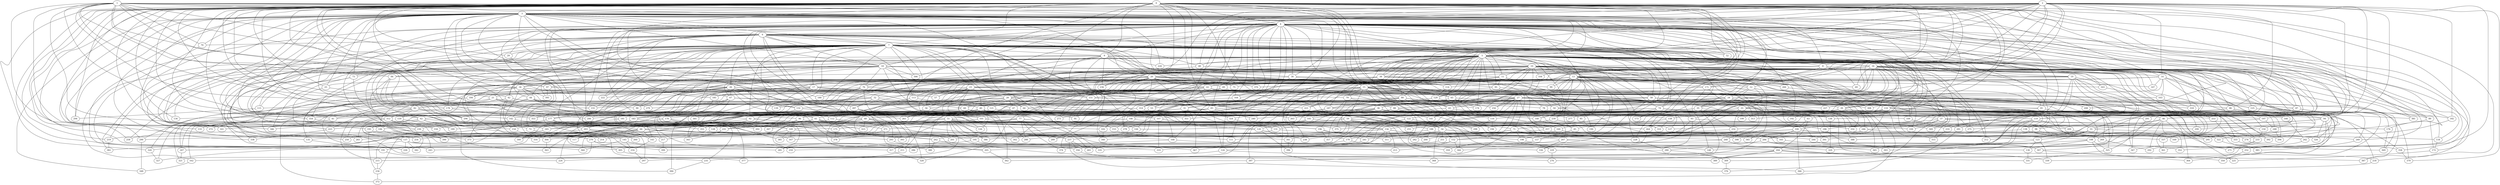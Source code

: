 strict graph "barabasi_albert_graph(400,3)" {
0;
1;
2;
3;
4;
5;
6;
7;
8;
9;
10;
11;
12;
13;
14;
15;
16;
17;
18;
19;
20;
21;
22;
23;
24;
25;
26;
27;
28;
29;
30;
31;
32;
33;
34;
35;
36;
37;
38;
39;
40;
41;
42;
43;
44;
45;
46;
47;
48;
49;
50;
51;
52;
53;
54;
55;
56;
57;
58;
59;
60;
61;
62;
63;
64;
65;
66;
67;
68;
69;
70;
71;
72;
73;
74;
75;
76;
77;
78;
79;
80;
81;
82;
83;
84;
85;
86;
87;
88;
89;
90;
91;
92;
93;
94;
95;
96;
97;
98;
99;
100;
101;
102;
103;
104;
105;
106;
107;
108;
109;
110;
111;
112;
113;
114;
115;
116;
117;
118;
119;
120;
121;
122;
123;
124;
125;
126;
127;
128;
129;
130;
131;
132;
133;
134;
135;
136;
137;
138;
139;
140;
141;
142;
143;
144;
145;
146;
147;
148;
149;
150;
151;
152;
153;
154;
155;
156;
157;
158;
159;
160;
161;
162;
163;
164;
165;
166;
167;
168;
169;
170;
171;
172;
173;
174;
175;
176;
177;
178;
179;
180;
181;
182;
183;
184;
185;
186;
187;
188;
189;
190;
191;
192;
193;
194;
195;
196;
197;
198;
199;
200;
201;
202;
203;
204;
205;
206;
207;
208;
209;
210;
211;
212;
213;
214;
215;
216;
217;
218;
219;
220;
221;
222;
223;
224;
225;
226;
227;
228;
229;
230;
231;
232;
233;
234;
235;
236;
237;
238;
239;
240;
241;
242;
243;
244;
245;
246;
247;
248;
249;
250;
251;
252;
253;
254;
255;
256;
257;
258;
259;
260;
261;
262;
263;
264;
265;
266;
267;
268;
269;
270;
271;
272;
273;
274;
275;
276;
277;
278;
279;
280;
281;
282;
283;
284;
285;
286;
287;
288;
289;
290;
291;
292;
293;
294;
295;
296;
297;
298;
299;
300;
301;
302;
303;
304;
305;
306;
307;
308;
309;
310;
311;
312;
313;
314;
315;
316;
317;
318;
319;
320;
321;
322;
323;
324;
325;
326;
327;
328;
329;
330;
331;
332;
333;
334;
335;
336;
337;
338;
339;
340;
341;
342;
343;
344;
345;
346;
347;
348;
349;
350;
351;
352;
353;
354;
355;
356;
357;
358;
359;
360;
361;
362;
363;
364;
365;
366;
367;
368;
369;
370;
371;
372;
373;
374;
375;
376;
377;
378;
379;
380;
381;
382;
383;
384;
385;
386;
387;
388;
389;
390;
391;
392;
393;
394;
395;
396;
397;
398;
399;
0 -- 230  [is_available=True, prob="0.0730863476246"];
0 -- 258  [is_available=True, prob="1.0"];
0 -- 3  [is_available=True, prob="0.537526106715"];
0 -- 4  [is_available=True, prob="0.273970237878"];
0 -- 6  [is_available=True, prob="1.0"];
0 -- 8  [is_available=True, prob="1.0"];
0 -- 9  [is_available=True, prob="0.591981975051"];
0 -- 10  [is_available=True, prob="0.951109666184"];
0 -- 279  [is_available=True, prob="0.819107242897"];
0 -- 12  [is_available=True, prob="0.845269774052"];
0 -- 13  [is_available=True, prob="0.644847760075"];
0 -- 15  [is_available=True, prob="0.752487074677"];
0 -- 145  [is_available=True, prob="0.250708603051"];
0 -- 259  [is_available=True, prob="1.0"];
0 -- 21  [is_available=True, prob="0.425968836255"];
0 -- 153  [is_available=True, prob="0.794045593997"];
0 -- 25  [is_available=True, prob="1.0"];
0 -- 378  [is_available=True, prob="0.488749538493"];
0 -- 30  [is_available=True, prob="0.673967737331"];
0 -- 290  [is_available=True, prob="0.934681781303"];
0 -- 35  [is_available=True, prob="0.0895489229894"];
0 -- 134  [is_available=True, prob="0.057660089636"];
0 -- 294  [is_available=True, prob="0.36033223105"];
0 -- 39  [is_available=True, prob="0.515300015504"];
0 -- 296  [is_available=True, prob="0.365098074194"];
0 -- 42  [is_available=True, prob="1.0"];
0 -- 43  [is_available=True, prob="0.0969027668234"];
0 -- 370  [is_available=True, prob="0.344623414515"];
0 -- 176  [is_available=True, prob="0.798165613389"];
0 -- 305  [is_available=True, prob="0.99548265682"];
0 -- 178  [is_available=True, prob="0.580504866507"];
0 -- 52  [is_available=True, prob="0.362483126869"];
0 -- 54  [is_available=True, prob="0.166877068343"];
0 -- 308  [is_available=True, prob="1.0"];
0 -- 63  [is_available=True, prob="1.0"];
0 -- 320  [is_available=True, prob="1.0"];
0 -- 78  [is_available=True, prob="0.854521810091"];
0 -- 210  [is_available=True, prob="1.0"];
0 -- 83  [is_available=True, prob="1.0"];
0 -- 334  [is_available=True, prob="0.54459838407"];
0 -- 89  [is_available=True, prob="0.0906326686881"];
0 -- 218  [is_available=True, prob="0.114845030815"];
0 -- 219  [is_available=True, prob="1.0"];
0 -- 349  [is_available=True, prob="0.536342476806"];
0 -- 293  [is_available=True, prob="1.0"];
0 -- 96  [is_available=True, prob="0.643287505726"];
0 -- 226  [is_available=True, prob="1.0"];
0 -- 101  [is_available=True, prob="1.0"];
0 -- 102  [is_available=True, prob="1.0"];
0 -- 231  [is_available=True, prob="0.886310422945"];
0 -- 104  [is_available=True, prob="0.254109470018"];
0 -- 235  [is_available=True, prob="0.71338031734"];
0 -- 387  [is_available=True, prob="0.171453116583"];
0 -- 114  [is_available=True, prob="0.336948951242"];
0 -- 122  [is_available=True, prob="1.0"];
0 -- 381  [is_available=True, prob="0.092117460159"];
1 -- 192  [is_available=True, prob="1.0"];
1 -- 97  [is_available=True, prob="0.330322902363"];
1 -- 67  [is_available=True, prob="0.688368423026"];
1 -- 133  [is_available=True, prob="1.0"];
1 -- 70  [is_available=True, prob="0.565253991295"];
1 -- 135  [is_available=True, prob="0.640375439467"];
1 -- 8  [is_available=True, prob="0.495776347325"];
1 -- 41  [is_available=True, prob="0.198645568708"];
1 -- 171  [is_available=True, prob="0.13115973783"];
1 -- 268  [is_available=True, prob="1.0"];
1 -- 296  [is_available=True, prob="1.0"];
1 -- 14  [is_available=True, prob="0.422345008256"];
1 -- 177  [is_available=True, prob="1.0"];
1 -- 3  [is_available=True, prob="0.960441171192"];
1 -- 84  [is_available=True, prob="0.227571569403"];
1 -- 155  [is_available=True, prob="0.932258777864"];
1 -- 92  [is_available=True, prob="0.361286218285"];
1 -- 189  [is_available=True, prob="0.119167306755"];
1 -- 293  [is_available=True, prob="0.205152864247"];
2 -- 129  [is_available=True, prob="0.407648034248"];
2 -- 3  [is_available=True, prob="1.0"];
2 -- 4  [is_available=True, prob="1.0"];
2 -- 5  [is_available=True, prob="0.686273094225"];
2 -- 262  [is_available=True, prob="0.923254927185"];
2 -- 264  [is_available=True, prob="0.0739814443701"];
2 -- 14  [is_available=True, prob="0.436750423593"];
2 -- 16  [is_available=True, prob="1.0"];
2 -- 29  [is_available=True, prob="1.0"];
2 -- 31  [is_available=True, prob="0.854280915507"];
2 -- 291  [is_available=True, prob="0.0250182456458"];
2 -- 38  [is_available=True, prob="1.0"];
2 -- 171  [is_available=True, prob="0.328576255607"];
2 -- 46  [is_available=True, prob="1.0"];
2 -- 48  [is_available=True, prob="1.0"];
2 -- 182  [is_available=True, prob="1.0"];
2 -- 204  [is_available=True, prob="1.0"];
2 -- 80  [is_available=True, prob="0.532219283599"];
2 -- 83  [is_available=True, prob="0.533032246299"];
2 -- 86  [is_available=True, prob="1.0"];
2 -- 93  [is_available=True, prob="0.659096352773"];
2 -- 352  [is_available=True, prob="0.0414919146027"];
2 -- 99  [is_available=True, prob="0.175040308815"];
2 -- 122  [is_available=True, prob="0.748776507513"];
2 -- 379  [is_available=True, prob="0.274374888869"];
3 -- 4  [is_available=True, prob="0.886304774851"];
3 -- 5  [is_available=True, prob="0.842166691781"];
3 -- 6  [is_available=True, prob="0.707467380671"];
3 -- 7  [is_available=True, prob="0.249112068334"];
3 -- 139  [is_available=True, prob="1.0"];
3 -- 386  [is_available=True, prob="1.0"];
3 -- 142  [is_available=True, prob="0.0494515598555"];
3 -- 272  [is_available=True, prob="1.0"];
3 -- 17  [is_available=True, prob="0.222464348382"];
3 -- 18  [is_available=True, prob="0.934135220069"];
3 -- 20  [is_available=True, prob="1.0"];
3 -- 25  [is_available=True, prob="0.970216794824"];
3 -- 26  [is_available=True, prob="0.85559927086"];
3 -- 161  [is_available=True, prob="1.0"];
3 -- 34  [is_available=True, prob="0.278071545289"];
3 -- 35  [is_available=True, prob="0.854751546282"];
3 -- 38  [is_available=True, prob="1.0"];
3 -- 348  [is_available=True, prob="0.495507759441"];
3 -- 355  [is_available=True, prob="1.0"];
3 -- 173  [is_available=True, prob="0.827030876368"];
3 -- 46  [is_available=True, prob="1.0"];
3 -- 55  [is_available=True, prob="1.0"];
3 -- 312  [is_available=True, prob="0.479791109071"];
3 -- 62  [is_available=True, prob="0.328907737324"];
3 -- 66  [is_available=True, prob="1.0"];
3 -- 195  [is_available=True, prob="0.859722626157"];
3 -- 70  [is_available=True, prob="1.0"];
3 -- 71  [is_available=True, prob="0.547282348477"];
3 -- 73  [is_available=True, prob="1.0"];
3 -- 206  [is_available=True, prob="1.0"];
3 -- 80  [is_available=True, prob="0.924364767664"];
3 -- 81  [is_available=True, prob="0.43779792415"];
3 -- 338  [is_available=True, prob="0.172842215613"];
3 -- 291  [is_available=True, prob="1.0"];
3 -- 346  [is_available=True, prob="1.0"];
3 -- 91  [is_available=True, prob="0.0241131530862"];
3 -- 220  [is_available=True, prob="1.0"];
3 -- 97  [is_available=True, prob="0.923482631836"];
3 -- 227  [is_available=True, prob="0.898855926192"];
3 -- 294  [is_available=True, prob="1.0"];
3 -- 106  [is_available=True, prob="0.853134110369"];
3 -- 240  [is_available=True, prob="0.278487255154"];
3 -- 114  [is_available=True, prob="0.817733653227"];
3 -- 250  [is_available=True, prob="0.507636553395"];
4 -- 5  [is_available=True, prob="0.964448673338"];
4 -- 6  [is_available=True, prob="0.424754494658"];
4 -- 7  [is_available=True, prob="0.899998936462"];
4 -- 9  [is_available=True, prob="0.0978372003732"];
4 -- 266  [is_available=True, prob="0.70632642874"];
4 -- 13  [is_available=True, prob="0.66313346526"];
4 -- 18  [is_available=True, prob="0.779114305891"];
4 -- 20  [is_available=True, prob="0.0498826361047"];
4 -- 185  [is_available=True, prob="0.518491277462"];
4 -- 27  [is_available=True, prob="1.0"];
4 -- 341  [is_available=True, prob="0.941135456444"];
4 -- 29  [is_available=True, prob="1.0"];
4 -- 30  [is_available=True, prob="0.340263926892"];
4 -- 261  [is_available=True, prob="1.0"];
4 -- 33  [is_available=True, prob="0.544189034304"];
4 -- 163  [is_available=True, prob="0.400447107432"];
4 -- 164  [is_available=True, prob="0.933523133114"];
4 -- 39  [is_available=True, prob="0.339305369999"];
4 -- 168  [is_available=True, prob="1.0"];
4 -- 170  [is_available=True, prob="1.0"];
4 -- 391  [is_available=True, prob="0.612150533555"];
4 -- 285  [is_available=True, prob="0.869788119266"];
4 -- 49  [is_available=True, prob="0.921312669158"];
4 -- 306  [is_available=True, prob="0.129866366641"];
4 -- 52  [is_available=True, prob="0.386401475578"];
4 -- 236  [is_available=True, prob="0.157428649287"];
4 -- 182  [is_available=True, prob="0.2450946014"];
4 -- 393  [is_available=True, prob="0.607070201665"];
4 -- 180  [is_available=True, prob="1.0"];
4 -- 191  [is_available=True, prob="0.751503715737"];
4 -- 197  [is_available=True, prob="0.349055479823"];
4 -- 74  [is_available=True, prob="1.0"];
4 -- 334  [is_available=True, prob="1.0"];
4 -- 208  [is_available=True, prob="0.103817949748"];
4 -- 210  [is_available=True, prob="1.0"];
4 -- 85  [is_available=True, prob="0.0549391961958"];
4 -- 214  [is_available=True, prob="1.0"];
4 -- 87  [is_available=True, prob="0.469307885734"];
4 -- 216  [is_available=True, prob="0.982705819818"];
4 -- 89  [is_available=True, prob="0.479824647848"];
4 -- 94  [is_available=True, prob="0.418142766543"];
4 -- 354  [is_available=True, prob="0.308333034914"];
4 -- 358  [is_available=True, prob="0.944181391448"];
4 -- 361  [is_available=True, prob="0.402600997464"];
4 -- 108  [is_available=True, prob="0.265460608051"];
4 -- 110  [is_available=True, prob="0.110320108937"];
4 -- 111  [is_available=True, prob="0.332585056918"];
4 -- 112  [is_available=True, prob="0.928514006873"];
4 -- 113  [is_available=True, prob="0.8996132375"];
4 -- 370  [is_available=True, prob="0.903081624632"];
4 -- 116  [is_available=True, prob="0.441083001846"];
4 -- 117  [is_available=True, prob="0.384010317036"];
4 -- 118  [is_available=True, prob="1.0"];
4 -- 148  [is_available=True, prob="0.297304797817"];
4 -- 124  [is_available=True, prob="0.279472940926"];
4 -- 127  [is_available=True, prob="0.16049074571"];
5 -- 8  [is_available=True, prob="0.891959375944"];
5 -- 10  [is_available=True, prob="1.0"];
5 -- 392  [is_available=True, prob="0.730209177535"];
5 -- 12  [is_available=True, prob="1.0"];
5 -- 16  [is_available=True, prob="0.564644661157"];
5 -- 19  [is_available=True, prob="0.821057405359"];
5 -- 238  [is_available=True, prob="0.212846671151"];
5 -- 26  [is_available=True, prob="1.0"];
5 -- 158  [is_available=True, prob="1.0"];
5 -- 289  [is_available=True, prob="0.462510484176"];
5 -- 37  [is_available=True, prob="0.211343516577"];
5 -- 40  [is_available=True, prob="1.0"];
5 -- 169  [is_available=True, prob="0.911025406572"];
5 -- 299  [is_available=True, prob="0.593141498661"];
5 -- 174  [is_available=True, prob="0.289939146825"];
5 -- 48  [is_available=True, prob="0.378132499281"];
5 -- 49  [is_available=True, prob="0.40540857921"];
5 -- 50  [is_available=True, prob="0.356383140681"];
5 -- 308  [is_available=True, prob="1.0"];
5 -- 56  [is_available=True, prob="0.481413544002"];
5 -- 314  [is_available=True, prob="1.0"];
5 -- 187  [is_available=True, prob="0.850786752885"];
5 -- 64  [is_available=True, prob="0.693118062956"];
5 -- 65  [is_available=True, prob="0.951986741741"];
5 -- 395  [is_available=True, prob="0.0438761722486"];
5 -- 147  [is_available=True, prob="0.391522817638"];
5 -- 396  [is_available=True, prob="1.0"];
5 -- 202  [is_available=True, prob="0.269362258948"];
5 -- 76  [is_available=True, prob="0.0731064189212"];
5 -- 77  [is_available=True, prob="1.0"];
5 -- 79  [is_available=True, prob="0.578572167842"];
5 -- 184  [is_available=True, prob="0.472189333243"];
5 -- 338  [is_available=True, prob="1.0"];
5 -- 212  [is_available=True, prob="0.41452768383"];
5 -- 86  [is_available=True, prob="0.0352917583179"];
5 -- 249  [is_available=True, prob="1.0"];
5 -- 347  [is_available=True, prob="0.255831519734"];
5 -- 220  [is_available=True, prob="1.0"];
5 -- 93  [is_available=True, prob="1.0"];
5 -- 95  [is_available=True, prob="0.0308622169326"];
5 -- 97  [is_available=True, prob="1.0"];
5 -- 227  [is_available=True, prob="0.232677136519"];
5 -- 101  [is_available=True, prob="1.0"];
5 -- 110  [is_available=True, prob="1.0"];
5 -- 239  [is_available=True, prob="0.915033125178"];
5 -- 112  [is_available=True, prob="0.152237529251"];
5 -- 115  [is_available=True, prob="0.120521002397"];
5 -- 116  [is_available=True, prob="1.0"];
5 -- 118  [is_available=True, prob="0.0702641857769"];
5 -- 297  [is_available=True, prob="1.0"];
5 -- 121  [is_available=True, prob="0.0389030859086"];
5 -- 381  [is_available=True, prob="0.29538354201"];
5 -- 277  [is_available=True, prob="0.596513894321"];
6 -- 134  [is_available=True, prob="0.913060543704"];
6 -- 7  [is_available=True, prob="0.92198197022"];
6 -- 11  [is_available=True, prob="1.0"];
6 -- 146  [is_available=True, prob="0.904176415638"];
6 -- 20  [is_available=True, prob="0.886368610533"];
6 -- 283  [is_available=True, prob="0.718250303284"];
6 -- 30  [is_available=True, prob="0.866536271393"];
6 -- 287  [is_available=True, prob="1.0"];
6 -- 32  [is_available=True, prob="1.0"];
6 -- 161  [is_available=True, prob="1.0"];
6 -- 168  [is_available=True, prob="0.411494368621"];
6 -- 42  [is_available=True, prob="0.725690796337"];
6 -- 44  [is_available=True, prob="1.0"];
6 -- 54  [is_available=True, prob="1.0"];
6 -- 316  [is_available=True, prob="0.717848554409"];
6 -- 62  [is_available=True, prob="0.408036278036"];
6 -- 70  [is_available=True, prob="0.0457649129126"];
6 -- 72  [is_available=True, prob="0.189097395263"];
6 -- 74  [is_available=True, prob="1.0"];
6 -- 222  [is_available=True, prob="0.901453785205"];
6 -- 18  [is_available=True, prob="1.0"];
6 -- 110  [is_available=True, prob="1.0"];
6 -- 113  [is_available=True, prob="1.0"];
6 -- 318  [is_available=True, prob="0.871740481856"];
6 -- 125  [is_available=True, prob="1.0"];
7 -- 256  [is_available=True, prob="1.0"];
7 -- 258  [is_available=True, prob="0.923995881413"];
7 -- 389  [is_available=True, prob="1.0"];
7 -- 263  [is_available=True, prob="1.0"];
7 -- 324  [is_available=True, prob="0.867981868836"];
7 -- 9  [is_available=True, prob="0.944565880963"];
7 -- 151  [is_available=True, prob="0.304743611609"];
7 -- 140  [is_available=True, prob="1.0"];
7 -- 13  [is_available=True, prob="0.600403274019"];
7 -- 270  [is_available=True, prob="0.652614577159"];
7 -- 16  [is_available=True, prob="1.0"];
7 -- 17  [is_available=True, prob="0.410363861017"];
7 -- 21  [is_available=True, prob="1.0"];
7 -- 150  [is_available=True, prob="0.60093456055"];
7 -- 23  [is_available=True, prob="0.333981693115"];
7 -- 281  [is_available=True, prob="0.711879039062"];
7 -- 26  [is_available=True, prob="0.715064654692"];
7 -- 155  [is_available=True, prob="0.12188513923"];
7 -- 28  [is_available=True, prob="1.0"];
7 -- 29  [is_available=True, prob="1.0"];
7 -- 34  [is_available=True, prob="0.751930329475"];
7 -- 172  [is_available=True, prob="0.57782703214"];
7 -- 301  [is_available=True, prob="0.965130686525"];
7 -- 48  [is_available=True, prob="1.0"];
7 -- 178  [is_available=True, prob="0.730268786481"];
7 -- 52  [is_available=True, prob="0.813501673176"];
7 -- 137  [is_available=True, prob="0.775909202739"];
7 -- 180  [is_available=True, prob="0.201375051618"];
7 -- 58  [is_available=True, prob="1.0"];
7 -- 61  [is_available=True, prob="0.100242610823"];
7 -- 279  [is_available=True, prob="0.603095282773"];
7 -- 68  [is_available=True, prob="0.913998537531"];
7 -- 73  [is_available=True, prob="1.0"];
7 -- 75  [is_available=True, prob="1.0"];
7 -- 162  [is_available=True, prob="0.494952192831"];
7 -- 335  [is_available=True, prob="0.180532086923"];
7 -- 81  [is_available=True, prob="0.0640357575861"];
7 -- 82  [is_available=True, prob="0.170823190751"];
7 -- 84  [is_available=True, prob="1.0"];
7 -- 87  [is_available=True, prob="0.710374960495"];
7 -- 219  [is_available=True, prob="1.0"];
7 -- 92  [is_available=True, prob="0.425997921894"];
7 -- 186  [is_available=True, prob="0.39584229629"];
7 -- 222  [is_available=True, prob="1.0"];
7 -- 144  [is_available=True, prob="0.333070079359"];
7 -- 354  [is_available=True, prob="0.653874388403"];
7 -- 228  [is_available=True, prob="0.741269724678"];
7 -- 306  [is_available=True, prob="0.649589360982"];
7 -- 382  [is_available=True, prob="0.810775538133"];
7 -- 212  [is_available=True, prob="0.392446572252"];
7 -- 254  [is_available=True, prob="0.956450526627"];
8 -- 44  [is_available=True, prob="0.728536261992"];
8 -- 14  [is_available=True, prob="0.0720447402316"];
8 -- 83  [is_available=True, prob="1.0"];
8 -- 24  [is_available=True, prob="0.819172661979"];
8 -- 69  [is_available=True, prob="0.441863769338"];
9 -- 360  [is_available=True, prob="1.0"];
9 -- 75  [is_available=True, prob="0.443619688197"];
9 -- 68  [is_available=True, prob="0.433661701274"];
9 -- 340  [is_available=True, prob="0.391145564287"];
9 -- 268  [is_available=True, prob="0.994274610055"];
9 -- 10  [is_available=True, prob="0.67961289001"];
9 -- 11  [is_available=True, prob="1.0"];
9 -- 236  [is_available=True, prob="1.0"];
9 -- 177  [is_available=True, prob="1.0"];
9 -- 139  [is_available=True, prob="1.0"];
9 -- 91  [is_available=True, prob="0.813883799158"];
9 -- 220  [is_available=True, prob="0.959162354192"];
10 -- 129  [is_available=True, prob="1.0"];
10 -- 135  [is_available=True, prob="0.873256765335"];
10 -- 11  [is_available=True, prob="0.595359184074"];
10 -- 12  [is_available=True, prob="1.0"];
10 -- 15  [is_available=True, prob="0.320070451918"];
10 -- 275  [is_available=True, prob="0.875728081506"];
10 -- 22  [is_available=True, prob="0.991385077211"];
10 -- 156  [is_available=True, prob="0.177071538099"];
10 -- 347  [is_available=True, prob="0.173296157071"];
10 -- 292  [is_available=True, prob="1.0"];
10 -- 38  [is_available=True, prob="0.979458841558"];
10 -- 53  [is_available=True, prob="0.142418821933"];
10 -- 57  [is_available=True, prob="0.34120540485"];
10 -- 58  [is_available=True, prob="0.630078374644"];
10 -- 59  [is_available=True, prob="0.45601549371"];
10 -- 192  [is_available=True, prob="0.694072744156"];
10 -- 198  [is_available=True, prob="0.226732562859"];
10 -- 74  [is_available=True, prob="1.0"];
10 -- 143  [is_available=True, prob="0.060695007199"];
10 -- 315  [is_available=True, prob="1.0"];
10 -- 166  [is_available=True, prob="0.31693585124"];
10 -- 104  [is_available=True, prob="0.62948525752"];
10 -- 371  [is_available=True, prob="0.635493202111"];
10 -- 253  [is_available=True, prob="1.0"];
11 -- 239  [is_available=True, prob="1.0"];
11 -- 207  [is_available=True, prob="0.408159887133"];
11 -- 370  [is_available=True, prob="0.127065489549"];
11 -- 15  [is_available=True, prob="0.678538043194"];
11 -- 95  [is_available=True, prob="0.831314161234"];
12 -- 33  [is_available=True, prob="0.7857263107"];
12 -- 66  [is_available=True, prob="1.0"];
12 -- 152  [is_available=True, prob="0.880243155355"];
12 -- 24  [is_available=True, prob="1.0"];
12 -- 248  [is_available=True, prob="0.584717497654"];
13 -- 128  [is_available=True, prob="0.804704939748"];
13 -- 131  [is_available=True, prob="0.516278607296"];
13 -- 266  [is_available=True, prob="0.442821943483"];
13 -- 256  [is_available=True, prob="0.242000916965"];
13 -- 173  [is_available=True, prob="0.751146327954"];
13 -- 17  [is_available=True, prob="0.855074834253"];
13 -- 277  [is_available=True, prob="0.233867823414"];
13 -- 150  [is_available=True, prob="1.0"];
13 -- 23  [is_available=True, prob="0.244498997855"];
13 -- 287  [is_available=True, prob="0.138024601153"];
13 -- 34  [is_available=True, prob="0.905413539435"];
13 -- 163  [is_available=True, prob="0.176879579268"];
13 -- 37  [is_available=True, prob="1.0"];
13 -- 42  [is_available=True, prob="1.0"];
13 -- 171  [is_available=True, prob="0.96706315982"];
13 -- 45  [is_available=True, prob="0.977707418954"];
13 -- 302  [is_available=True, prob="0.929593372808"];
13 -- 310  [is_available=True, prob="0.282633452015"];
13 -- 55  [is_available=True, prob="1.0"];
13 -- 190  [is_available=True, prob="0.658304350893"];
13 -- 63  [is_available=True, prob="1.0"];
13 -- 196  [is_available=True, prob="0.224843611425"];
13 -- 328  [is_available=True, prob="1.0"];
13 -- 290  [is_available=True, prob="1.0"];
13 -- 337  [is_available=True, prob="0.961333799761"];
13 -- 340  [is_available=True, prob="0.0767466985321"];
13 -- 353  [is_available=True, prob="1.0"];
13 -- 99  [is_available=True, prob="0.797043772694"];
13 -- 273  [is_available=True, prob="0.275981423713"];
13 -- 108  [is_available=True, prob="0.470104131158"];
13 -- 125  [is_available=True, prob="0.250042419577"];
14 -- 36  [is_available=True, prob="0.983210712206"];
14 -- 295  [is_available=True, prob="0.555262453157"];
14 -- 103  [is_available=True, prob="0.382531880971"];
14 -- 75  [is_available=True, prob="0.136853267807"];
14 -- 114  [is_available=True, prob="1.0"];
14 -- 147  [is_available=True, prob="1.0"];
14 -- 249  [is_available=True, prob="0.33849855745"];
14 -- 90  [is_available=True, prob="0.82365427187"];
14 -- 94  [is_available=True, prob="1.0"];
15 -- 144  [is_available=True, prob="0.58099422587"];
15 -- 21  [is_available=True, prob="0.351936112588"];
15 -- 27  [is_available=True, prob="0.812944044311"];
15 -- 28  [is_available=True, prob="0.252251420463"];
15 -- 32  [is_available=True, prob="0.0629922693101"];
15 -- 164  [is_available=True, prob="0.72598361853"];
15 -- 184  [is_available=True, prob="0.793794035003"];
15 -- 185  [is_available=True, prob="1.0"];
15 -- 59  [is_available=True, prob="0.716773031773"];
15 -- 65  [is_available=True, prob="0.199021491494"];
15 -- 194  [is_available=True, prob="0.584914037765"];
15 -- 71  [is_available=True, prob="0.00878932129387"];
15 -- 375  [is_available=True, prob="1.0"];
15 -- 332  [is_available=True, prob="0.561378614868"];
15 -- 79  [is_available=True, prob="0.934578469887"];
15 -- 208  [is_available=True, prob="0.558891496207"];
15 -- 85  [is_available=True, prob="1.0"];
15 -- 221  [is_available=True, prob="1.0"];
15 -- 359  [is_available=True, prob="0.290729774984"];
15 -- 372  [is_available=True, prob="0.225542465426"];
15 -- 247  [is_available=True, prob="1.0"];
16 -- 260  [is_available=True, prob="0.677176326724"];
16 -- 136  [is_available=True, prob="0.731357652606"];
16 -- 397  [is_available=True, prob="0.899097987065"];
16 -- 19  [is_available=True, prob="0.0400439723908"];
16 -- 157  [is_available=True, prob="0.402710452508"];
16 -- 158  [is_available=True, prob="0.285809505087"];
16 -- 32  [is_available=True, prob="0.464616284448"];
16 -- 36  [is_available=True, prob="1.0"];
16 -- 264  [is_available=True, prob="0.715129905032"];
16 -- 322  [is_available=True, prob="0.208382126775"];
16 -- 69  [is_available=True, prob="0.167672326697"];
16 -- 326  [is_available=True, prob="0.316015813617"];
16 -- 330  [is_available=True, prob="0.719499545115"];
16 -- 88  [is_available=True, prob="0.0447064389562"];
16 -- 96  [is_available=True, prob="0.14964420308"];
16 -- 103  [is_available=True, prob="0.173888005106"];
16 -- 104  [is_available=True, prob="1.0"];
16 -- 362  [is_available=True, prob="1.0"];
16 -- 369  [is_available=True, prob="0.00820151386786"];
16 -- 123  [is_available=True, prob="0.921564167819"];
17 -- 143  [is_available=True, prob="0.818608879086"];
17 -- 78  [is_available=True, prob="1.0"];
17 -- 79  [is_available=True, prob="1.0"];
17 -- 82  [is_available=True, prob="0.418753251351"];
17 -- 149  [is_available=True, prob="0.282702048635"];
17 -- 151  [is_available=True, prob="0.835704833203"];
17 -- 57  [is_available=True, prob="0.304719262667"];
17 -- 217  [is_available=True, prob="1.0"];
17 -- 27  [is_available=True, prob="0.295518666654"];
17 -- 185  [is_available=True, prob="0.0416177208395"];
18 -- 193  [is_available=True, prob="0.346480554711"];
18 -- 67  [is_available=True, prob="0.870106466956"];
18 -- 163  [is_available=True, prob="1.0"];
18 -- 353  [is_available=True, prob="0.0656664117387"];
18 -- 73  [is_available=True, prob="0.431360086222"];
18 -- 76  [is_available=True, prob="0.794014479182"];
18 -- 307  [is_available=True, prob="1.0"];
18 -- 304  [is_available=True, prob="1.0"];
18 -- 99  [is_available=True, prob="0.158722276017"];
18 -- 115  [is_available=True, prob="0.631128637281"];
18 -- 306  [is_available=True, prob="0.716815197622"];
18 -- 19  [is_available=True, prob="0.890386377491"];
18 -- 105  [is_available=True, prob="0.33328127238"];
18 -- 60  [is_available=True, prob="0.917530681306"];
18 -- 349  [is_available=True, prob="1.0"];
19 -- 100  [is_available=True, prob="1.0"];
19 -- 394  [is_available=True, prob="0.977911536672"];
19 -- 271  [is_available=True, prob="0.215717802805"];
19 -- 22  [is_available=True, prob="0.175037539536"];
19 -- 119  [is_available=True, prob="1.0"];
19 -- 280  [is_available=True, prob="0.694739567252"];
19 -- 284  [is_available=True, prob="0.803113781434"];
19 -- 197  [is_available=True, prob="0.929146960479"];
20 -- 257  [is_available=True, prob="0.868549265816"];
20 -- 132  [is_available=True, prob="0.971781073257"];
20 -- 22  [is_available=True, prob="0.531148417082"];
20 -- 392  [is_available=True, prob="0.754139181287"];
20 -- 266  [is_available=True, prob="1.0"];
20 -- 131  [is_available=True, prob="1.0"];
20 -- 278  [is_available=True, prob="1.0"];
20 -- 23  [is_available=True, prob="0.522513312687"];
20 -- 28  [is_available=True, prob="1.0"];
20 -- 49  [is_available=True, prob="1.0"];
20 -- 372  [is_available=True, prob="0.431565873703"];
20 -- 319  [is_available=True, prob="0.736525017628"];
20 -- 320  [is_available=True, prob="1.0"];
20 -- 194  [is_available=True, prob="1.0"];
20 -- 76  [is_available=True, prob="1.0"];
20 -- 345  [is_available=True, prob="1.0"];
20 -- 95  [is_available=True, prob="0.705983006539"];
20 -- 100  [is_available=True, prob="1.0"];
20 -- 236  [is_available=True, prob="0.243826388512"];
20 -- 109  [is_available=True, prob="0.0100757593132"];
20 -- 25  [is_available=True, prob="1.0"];
20 -- 126  [is_available=True, prob="0.615140901443"];
21 -- 162  [is_available=True, prob="0.490346147703"];
21 -- 78  [is_available=True, prob="0.58807870109"];
21 -- 181  [is_available=True, prob="0.552898843724"];
21 -- 90  [is_available=True, prob="0.718542580601"];
21 -- 283  [is_available=True, prob="0.175125220659"];
22 -- 103  [is_available=True, prob="0.389508212525"];
22 -- 343  [is_available=True, prob="0.767060230841"];
22 -- 332  [is_available=True, prob="0.308553651114"];
22 -- 175  [is_available=True, prob="0.40771761421"];
22 -- 53  [is_available=True, prob="1.0"];
22 -- 151  [is_available=True, prob="0.271677929326"];
22 -- 24  [is_available=True, prob="0.941572631541"];
23 -- 288  [is_available=True, prob="0.962171381442"];
23 -- 261  [is_available=True, prob="0.813797024224"];
23 -- 40  [is_available=True, prob="1.0"];
23 -- 203  [is_available=True, prob="1.0"];
23 -- 174  [is_available=True, prob="0.135720851908"];
23 -- 80  [is_available=True, prob="1.0"];
23 -- 113  [is_available=True, prob="0.705253997157"];
23 -- 51  [is_available=True, prob="0.189292360228"];
23 -- 215  [is_available=True, prob="0.553005191951"];
23 -- 56  [is_available=True, prob="0.0507992730388"];
23 -- 57  [is_available=True, prob="0.245102750615"];
23 -- 58  [is_available=True, prob="1.0"];
23 -- 157  [is_available=True, prob="0.818460692576"];
24 -- 35  [is_available=True, prob="0.70961685981"];
24 -- 178  [is_available=True, prob="0.52197310778"];
24 -- 365  [is_available=True, prob="0.248970010497"];
24 -- 50  [is_available=True, prob="1.0"];
24 -- 387  [is_available=True, prob="0.501206324593"];
24 -- 87  [is_available=True, prob="0.970011067697"];
24 -- 281  [is_available=True, prob="0.738073745004"];
24 -- 60  [is_available=True, prob="0.391660369699"];
25 -- 61  [is_available=True, prob="0.15148936503"];
25 -- 223  [is_available=True, prob="0.913943190116"];
26 -- 65  [is_available=True, prob="0.136485887169"];
26 -- 67  [is_available=True, prob="0.66574176826"];
26 -- 132  [is_available=True, prob="0.582607136943"];
26 -- 106  [is_available=True, prob="0.720402606184"];
26 -- 77  [is_available=True, prob="0.885892696024"];
26 -- 206  [is_available=True, prob="0.0350652433129"];
26 -- 303  [is_available=True, prob="1.0"];
26 -- 51  [is_available=True, prob="0.610991954311"];
26 -- 342  [is_available=True, prob="0.570818700537"];
26 -- 88  [is_available=True, prob="0.504638125159"];
26 -- 90  [is_available=True, prob="0.876203373193"];
26 -- 222  [is_available=True, prob="0.794760959523"];
27 -- 256  [is_available=True, prob="0.141498580691"];
27 -- 270  [is_available=True, prob="1.0"];
27 -- 152  [is_available=True, prob="0.136346361051"];
27 -- 388  [is_available=True, prob="0.000115668695512"];
27 -- 31  [is_available=True, prob="0.0626911334714"];
27 -- 33  [is_available=True, prob="1.0"];
27 -- 36  [is_available=True, prob="0.828342890694"];
27 -- 39  [is_available=True, prob="1.0"];
27 -- 43  [is_available=True, prob="0.698148814124"];
27 -- 45  [is_available=True, prob="0.210464598531"];
27 -- 181  [is_available=True, prob="0.194587656208"];
27 -- 313  [is_available=True, prob="0.201265035981"];
27 -- 188  [is_available=True, prob="0.354732900571"];
27 -- 53  [is_available=True, prob="0.820418438909"];
27 -- 335  [is_available=True, prob="0.153684995347"];
27 -- 337  [is_available=True, prob="0.412449660711"];
27 -- 98  [is_available=True, prob="1.0"];
27 -- 123  [is_available=True, prob="0.410458887775"];
27 -- 233  [is_available=True, prob="0.0765506553372"];
27 -- 109  [is_available=True, prob="1.0"];
27 -- 115  [is_available=True, prob="0.543865414716"];
27 -- 246  [is_available=True, prob="1.0"];
27 -- 251  [is_available=True, prob="0.742127135739"];
28 -- 64  [is_available=True, prob="0.591310067155"];
28 -- 98  [is_available=True, prob="0.283754993573"];
28 -- 139  [is_available=True, prob="0.642125019387"];
28 -- 300  [is_available=True, prob="0.253348806932"];
28 -- 47  [is_available=True, prob="0.320196012225"];
28 -- 145  [is_available=True, prob="0.908160804458"];
28 -- 56  [is_available=True, prob="0.656944843589"];
28 -- 60  [is_available=True, prob="0.513904367529"];
28 -- 351  [is_available=True, prob="0.163038796445"];
29 -- 149  [is_available=True, prob="1.0"];
30 -- 43  [is_available=True, prob="0.0395156110254"];
30 -- 147  [is_available=True, prob="1.0"];
30 -- 260  [is_available=True, prob="1.0"];
30 -- 31  [is_available=True, prob="1.0"];
31 -- 355  [is_available=True, prob="0.775819097891"];
31 -- 137  [is_available=True, prob="0.367957293737"];
31 -- 238  [is_available=True, prob="0.354183616083"];
31 -- 367  [is_available=True, prob="0.919270075858"];
31 -- 351  [is_available=True, prob="0.00372265904149"];
32 -- 40  [is_available=True, prob="0.621058589602"];
32 -- 265  [is_available=True, prob="1.0"];
32 -- 279  [is_available=True, prob="0.487252508993"];
32 -- 41  [is_available=True, prob="1.0"];
32 -- 287  [is_available=True, prob="0.404666125274"];
33 -- 37  [is_available=True, prob="0.377100088374"];
33 -- 199  [is_available=True, prob="0.11303568194"];
33 -- 72  [is_available=True, prob="0.493067456422"];
33 -- 299  [is_available=True, prob="0.58277416845"];
33 -- 200  [is_available=True, prob="0.565256399604"];
33 -- 179  [is_available=True, prob="1.0"];
33 -- 313  [is_available=True, prob="0.628508534092"];
33 -- 122  [is_available=True, prob="0.417128064045"];
33 -- 252  [is_available=True, prob="0.377711291664"];
33 -- 232  [is_available=True, prob="0.193353828283"];
34 -- 321  [is_available=True, prob="1.0"];
34 -- 395  [is_available=True, prob="0.378194052325"];
34 -- 44  [is_available=True, prob="0.927643038613"];
34 -- 47  [is_available=True, prob="0.674819695072"];
34 -- 50  [is_available=True, prob="0.973738518249"];
34 -- 247  [is_available=True, prob="0.763259013737"];
34 -- 121  [is_available=True, prob="0.592044454247"];
34 -- 154  [is_available=True, prob="1.0"];
34 -- 159  [is_available=True, prob="0.161422148437"];
35 -- 295  [is_available=True, prob="0.0188953987128"];
35 -- 232  [is_available=True, prob="1.0"];
35 -- 211  [is_available=True, prob="0.179559331092"];
35 -- 276  [is_available=True, prob="0.822297173232"];
35 -- 156  [is_available=True, prob="0.491664603363"];
35 -- 62  [is_available=True, prob="1.0"];
36 -- 259  [is_available=True, prob="0.256635017863"];
36 -- 357  [is_available=True, prob="1.0"];
36 -- 390  [is_available=True, prob="0.756871223903"];
36 -- 391  [is_available=True, prob="0.0274555152525"];
36 -- 105  [is_available=True, prob="0.235052091829"];
36 -- 107  [is_available=True, prob="1.0"];
36 -- 46  [is_available=True, prob="0.784314070675"];
36 -- 206  [is_available=True, prob="0.491899293844"];
36 -- 274  [is_available=True, prob="0.861778074006"];
36 -- 51  [is_available=True, prob="0.640962973232"];
36 -- 169  [is_available=True, prob="0.864519403434"];
36 -- 93  [is_available=True, prob="0.33027418444"];
36 -- 245  [is_available=True, prob="1.0"];
37 -- 45  [is_available=True, prob="0.958956390305"];
37 -- 176  [is_available=True, prob="1.0"];
37 -- 368  [is_available=True, prob="0.869944280749"];
37 -- 246  [is_available=True, prob="0.354047694996"];
37 -- 383  [is_available=True, prob="0.733367320773"];
38 -- 69  [is_available=True, prob="0.63958968322"];
38 -- 235  [is_available=True, prob="0.220430433694"];
38 -- 301  [is_available=True, prob="0.0897145390707"];
38 -- 47  [is_available=True, prob="0.17762582903"];
38 -- 330  [is_available=True, prob="0.383855243276"];
38 -- 190  [is_available=True, prob="0.692236601535"];
39 -- 193  [is_available=True, prob="0.164532499742"];
39 -- 197  [is_available=True, prob="1.0"];
39 -- 385  [is_available=True, prob="0.404693495512"];
39 -- 116  [is_available=True, prob="0.119883028322"];
39 -- 246  [is_available=True, prob="0.546821594316"];
39 -- 218  [is_available=True, prob="0.337214591526"];
40 -- 91  [is_available=True, prob="1.0"];
40 -- 41  [is_available=True, prob="0.115971911133"];
40 -- 362  [is_available=True, prob="1.0"];
40 -- 119  [is_available=True, prob="0.628203049731"];
40 -- 109  [is_available=True, prob="0.0853519201887"];
40 -- 183  [is_available=True, prob="0.959740125731"];
40 -- 59  [is_available=True, prob="0.584847043306"];
40 -- 61  [is_available=True, prob="0.1140137306"];
40 -- 159  [is_available=True, prob="1.0"];
41 -- 272  [is_available=True, prob="0.845740515004"];
42 -- 64  [is_available=True, prob="0.0609167493476"];
42 -- 133  [is_available=True, prob="0.263893459598"];
42 -- 331  [is_available=True, prob="0.818350225845"];
42 -- 245  [is_available=True, prob="0.400006998143"];
42 -- 214  [is_available=True, prob="1.0"];
43 -- 136  [is_available=True, prob="0.0336986038925"];
43 -- 141  [is_available=True, prob="0.569374736103"];
43 -- 241  [is_available=True, prob="0.0705712773707"];
44 -- 132  [is_available=True, prob="0.00395087792373"];
44 -- 107  [is_available=True, prob="0.471888851578"];
44 -- 82  [is_available=True, prob="0.0477632706138"];
44 -- 373  [is_available=True, prob="0.831240650057"];
44 -- 86  [is_available=True, prob="0.906712113558"];
44 -- 183  [is_available=True, prob="0.439341091665"];
45 -- 157  [is_available=True, prob="1.0"];
46 -- 352  [is_available=True, prob="1.0"];
46 -- 292  [is_available=True, prob="1.0"];
46 -- 271  [is_available=True, prob="1.0"];
46 -- 55  [is_available=True, prob="0.0283462093304"];
46 -- 281  [is_available=True, prob="0.457851912007"];
46 -- 303  [is_available=True, prob="0.0135188593279"];
47 -- 96  [is_available=True, prob="0.843512651192"];
47 -- 224  [is_available=True, prob="0.894652794832"];
47 -- 68  [is_available=True, prob="0.669061807456"];
47 -- 229  [is_available=True, prob="1.0"];
47 -- 225  [is_available=True, prob="0.482882829168"];
47 -- 107  [is_available=True, prob="1.0"];
47 -- 140  [is_available=True, prob="1.0"];
47 -- 77  [is_available=True, prob="0.350700449841"];
47 -- 142  [is_available=True, prob="1.0"];
47 -- 301  [is_available=True, prob="0.896724766012"];
47 -- 177  [is_available=True, prob="0.201404962866"];
47 -- 261  [is_available=True, prob="0.659128322367"];
47 -- 343  [is_available=True, prob="0.993169685732"];
47 -- 344  [is_available=True, prob="0.664581289399"];
47 -- 253  [is_available=True, prob="0.907893958171"];
47 -- 94  [is_available=True, prob="0.0744748109806"];
47 -- 63  [is_available=True, prob="1.0"];
48 -- 275  [is_available=True, prob="0.315903835338"];
48 -- 84  [is_available=True, prob="0.881580730557"];
49 -- 278  [is_available=True, prob="0.77344577191"];
49 -- 314  [is_available=True, prob="1.0"];
49 -- 318  [is_available=True, prob="0.92387872833"];
50 -- 239  [is_available=True, prob="0.387313693776"];
50 -- 186  [is_available=True, prob="0.954468680854"];
50 -- 188  [is_available=True, prob="0.527269783124"];
50 -- 101  [is_available=True, prob="1.0"];
51 -- 393  [is_available=True, prob="0.568644706034"];
51 -- 386  [is_available=True, prob="0.0532553159776"];
51 -- 195  [is_available=True, prob="0.745027529928"];
51 -- 201  [is_available=True, prob="1.0"];
51 -- 299  [is_available=True, prob="0.0835307995751"];
51 -- 282  [is_available=True, prob="0.500129342355"];
51 -- 297  [is_available=True, prob="1.0"];
51 -- 54  [is_available=True, prob="1.0"];
51 -- 196  [is_available=True, prob="0.683107945474"];
51 -- 316  [is_available=True, prob="1.0"];
51 -- 189  [is_available=True, prob="0.546962455406"];
51 -- 126  [is_available=True, prob="0.107263810508"];
53 -- 374  [is_available=True, prob="0.969057290146"];
54 -- 322  [is_available=True, prob="0.0940249075639"];
54 -- 283  [is_available=True, prob="0.48469872415"];
54 -- 165  [is_available=True, prob="0.195160417274"];
54 -- 333  [is_available=True, prob="0.475735935694"];
54 -- 238  [is_available=True, prob="0.59709057708"];
54 -- 368  [is_available=True, prob="0.382653482932"];
54 -- 152  [is_available=True, prob="0.250304535239"];
54 -- 251  [is_available=True, prob="0.673891533101"];
55 -- 326  [is_available=True, prob="1.0"];
55 -- 365  [is_available=True, prob="1.0"];
55 -- 212  [is_available=True, prob="1.0"];
55 -- 123  [is_available=True, prob="0.558726471019"];
56 -- 112  [is_available=True, prob="0.846991608585"];
56 -- 286  [is_available=True, prob="0.71282080589"];
56 -- 127  [is_available=True, prob="1.0"];
58 -- 187  [is_available=True, prob="0.0818001216364"];
58 -- 359  [is_available=True, prob="0.830520929731"];
58 -- 208  [is_available=True, prob="0.0170151116182"];
58 -- 308  [is_available=True, prob="0.651516748857"];
58 -- 155  [is_available=True, prob="0.765591078084"];
58 -- 394  [is_available=True, prob="0.503237490798"];
59 -- 160  [is_available=True, prob="0.872063872966"];
59 -- 165  [is_available=True, prob="0.594057215216"];
59 -- 71  [is_available=True, prob="0.656096341297"];
59 -- 231  [is_available=True, prob="0.586072035442"];
59 -- 111  [is_available=True, prob="0.322320945745"];
59 -- 200  [is_available=True, prob="0.726322749402"];
59 -- 341  [is_available=True, prob="0.68080334116"];
59 -- 330  [is_available=True, prob="0.619196377108"];
59 -- 106  [is_available=True, prob="0.0384803177529"];
59 -- 255  [is_available=True, prob="0.547519198156"];
60 -- 160  [is_available=True, prob="0.297523703639"];
60 -- 134  [is_available=True, prob="1.0"];
61 -- 66  [is_available=True, prob="0.278466594419"];
61 -- 355  [is_available=True, prob="1.0"];
61 -- 165  [is_available=True, prob="0.864275112437"];
61 -- 102  [is_available=True, prob="0.400993572543"];
61 -- 231  [is_available=True, prob="0.238294284512"];
61 -- 205  [is_available=True, prob="0.66771334049"];
61 -- 334  [is_available=True, prob="0.155611294996"];
61 -- 371  [is_available=True, prob="0.0752911429244"];
61 -- 262  [is_available=True, prob="0.623147025638"];
62 -- 384  [is_available=True, prob="0.904610116111"];
62 -- 193  [is_available=True, prob="0.885765190394"];
62 -- 98  [is_available=True, prob="0.298519671494"];
62 -- 133  [is_available=True, prob="0.0599850493877"];
62 -- 72  [is_available=True, prob="1.0"];
62 -- 272  [is_available=True, prob="1.0"];
62 -- 154  [is_available=True, prob="0.742656508896"];
63 -- 204  [is_available=True, prob="0.222062128421"];
63 -- 100  [is_available=True, prob="0.176212310246"];
64 -- 120  [is_available=True, prob="0.911335949825"];
65 -- 269  [is_available=True, prob="0.797151103109"];
65 -- 174  [is_available=True, prob="0.512695083367"];
65 -- 175  [is_available=True, prob="0.130745486063"];
65 -- 310  [is_available=True, prob="0.888385182386"];
66 -- 373  [is_available=True, prob="0.691580136028"];
66 -- 135  [is_available=True, prob="0.954878421521"];
66 -- 360  [is_available=True, prob="0.940545640791"];
66 -- 137  [is_available=True, prob="0.826540257272"];
66 -- 237  [is_available=True, prob="0.0121770907602"];
66 -- 302  [is_available=True, prob="1.0"];
66 -- 111  [is_available=True, prob="0.82635175266"];
66 -- 117  [is_available=True, prob="1.0"];
66 -- 393  [is_available=True, prob="0.298501874908"];
66 -- 143  [is_available=True, prob="0.563885379807"];
66 -- 316  [is_available=True, prob="0.519388990443"];
66 -- 341  [is_available=True, prob="0.026511739098"];
67 -- 170  [is_available=True, prob="0.81357146407"];
67 -- 203  [is_available=True, prob="0.167586836222"];
67 -- 304  [is_available=True, prob="0.0462463941957"];
67 -- 183  [is_available=True, prob="1.0"];
67 -- 88  [is_available=True, prob="1.0"];
67 -- 121  [is_available=True, prob="0.815653846117"];
67 -- 298  [is_available=True, prob="0.905743109812"];
68 -- 128  [is_available=True, prob="0.530794523756"];
68 -- 323  [is_available=True, prob="0.817573114253"];
68 -- 237  [is_available=True, prob="0.770492880078"];
68 -- 209  [is_available=True, prob="0.610603975125"];
68 -- 244  [is_available=True, prob="0.0402156754557"];
68 -- 149  [is_available=True, prob="1.0"];
70 -- 243  [is_available=True, prob="0.724554638951"];
71 -- 228  [is_available=True, prob="0.882711094199"];
71 -- 357  [is_available=True, prob="0.393738265143"];
71 -- 198  [is_available=True, prob="0.233255479428"];
71 -- 268  [is_available=True, prob="0.81736089808"];
71 -- 397  [is_available=True, prob="0.999309670647"];
71 -- 207  [is_available=True, prob="1.0"];
71 -- 254  [is_available=True, prob="0.300656417013"];
72 -- 145  [is_available=True, prob="0.176880010295"];
73 -- 167  [is_available=True, prob="0.406938649922"];
73 -- 346  [is_available=True, prob="0.331067664152"];
73 -- 254  [is_available=True, prob="0.170472763446"];
74 -- 257  [is_available=True, prob="1.0"];
74 -- 263  [is_available=True, prob="1.0"];
74 -- 136  [is_available=True, prob="1.0"];
74 -- 364  [is_available=True, prob="0.189554094983"];
74 -- 173  [is_available=True, prob="0.530273032204"];
74 -- 138  [is_available=True, prob="1.0"];
74 -- 351  [is_available=True, prob="0.739119346196"];
75 -- 164  [is_available=True, prob="1.0"];
76 -- 384  [is_available=True, prob="0.703197875608"];
76 -- 333  [is_available=True, prob="0.918927859243"];
76 -- 180  [is_available=True, prob="1.0"];
76 -- 184  [is_available=True, prob="1.0"];
76 -- 126  [is_available=True, prob="0.918142784042"];
77 -- 288  [is_available=True, prob="0.482426291017"];
77 -- 161  [is_available=True, prob="0.0750404031013"];
77 -- 374  [is_available=True, prob="0.771051908863"];
77 -- 289  [is_available=True, prob="0.730848988957"];
77 -- 371  [is_available=True, prob="1.0"];
77 -- 150  [is_available=True, prob="0.699201113114"];
77 -- 156  [is_available=True, prob="0.278407766713"];
78 -- 85  [is_available=True, prob="0.524729799983"];
79 -- 81  [is_available=True, prob="1.0"];
79 -- 265  [is_available=True, prob="0.634915012148"];
79 -- 298  [is_available=True, prob="0.778909916141"];
79 -- 240  [is_available=True, prob="0.021710924566"];
80 -- 199  [is_available=True, prob="0.138814214938"];
80 -- 105  [is_available=True, prob="0.143930766453"];
80 -- 207  [is_available=True, prob="0.38097171594"];
80 -- 187  [is_available=True, prob="0.692300536115"];
80 -- 380  [is_available=True, prob="0.346158377749"];
80 -- 125  [is_available=True, prob="0.00991969594496"];
81 -- 255  [is_available=True, prob="0.148585725936"];
81 -- 253  [is_available=True, prob="0.503995748514"];
82 -- 296  [is_available=True, prob="1.0"];
82 -- 312  [is_available=True, prob="0.994710651072"];
82 -- 250  [is_available=True, prob="0.717611339194"];
82 -- 223  [is_available=True, prob="0.531033970141"];
82 -- 158  [is_available=True, prob="1.0"];
82 -- 159  [is_available=True, prob="1.0"];
83 -- 323  [is_available=True, prob="0.35944692049"];
83 -- 324  [is_available=True, prob="0.821290370157"];
83 -- 358  [is_available=True, prob="0.113515561304"];
83 -- 102  [is_available=True, prob="0.482718723889"];
83 -- 138  [is_available=True, prob="0.779695176557"];
83 -- 237  [is_available=True, prob="0.637277642057"];
83 -- 240  [is_available=True, prob="0.353845177779"];
83 -- 146  [is_available=True, prob="0.310889017867"];
83 -- 124  [is_available=True, prob="0.955546826784"];
84 -- 390  [is_available=True, prob="1.0"];
84 -- 385  [is_available=True, prob="1.0"];
84 -- 217  [is_available=True, prob="0.977994848474"];
85 -- 190  [is_available=True, prob="0.81910670309"];
86 -- 181  [is_available=True, prob="0.855865688564"];
86 -- 248  [is_available=True, prob="1.0"];
86 -- 89  [is_available=True, prob="0.524071986475"];
86 -- 92  [is_available=True, prob="0.770403812164"];
86 -- 381  [is_available=True, prob="0.503684324386"];
87 -- 128  [is_available=True, prob="1.0"];
87 -- 176  [is_available=True, prob="0.172124287054"];
87 -- 339  [is_available=True, prob="0.319988686388"];
87 -- 119  [is_available=True, prob="1.0"];
88 -- 291  [is_available=True, prob="0.789157254643"];
88 -- 141  [is_available=True, prob="0.0993993364049"];
88 -- 375  [is_available=True, prob="0.635094840481"];
89 -- 172  [is_available=True, prob="0.591100295432"];
89 -- 388  [is_available=True, prob="0.0976548427179"];
92 -- 130  [is_available=True, prob="0.606803535782"];
92 -- 131  [is_available=True, prob="0.768320972878"];
92 -- 234  [is_available=True, prob="0.392169787289"];
92 -- 117  [is_available=True, prob="0.168398858256"];
93 -- 251  [is_available=True, prob="0.500736321745"];
93 -- 349  [is_available=True, prob="0.369063532637"];
93 -- 229  [is_available=True, prob="0.303213251556"];
94 -- 326  [is_available=True, prob="1.0"];
94 -- 232  [is_available=True, prob="1.0"];
94 -- 245  [is_available=True, prob="0.509539538844"];
94 -- 252  [is_available=True, prob="0.474355789847"];
94 -- 350  [is_available=True, prob="0.347456179768"];
95 -- 140  [is_available=True, prob="1.0"];
95 -- 209  [is_available=True, prob="0.736603531518"];
95 -- 312  [is_available=True, prob="0.567626441648"];
96 -- 202  [is_available=True, prob="0.0359480666121"];
96 -- 267  [is_available=True, prob="1.0"];
96 -- 186  [is_available=True, prob="1.0"];
96 -- 286  [is_available=True, prob="0.827122192472"];
97 -- 233  [is_available=True, prob="0.426262848085"];
97 -- 395  [is_available=True, prob="0.571815557587"];
97 -- 142  [is_available=True, prob="0.473569655267"];
97 -- 120  [is_available=True, prob="0.456339737223"];
98 -- 244  [is_available=True, prob="1.0"];
98 -- 269  [is_available=True, prob="0.538603262095"];
100 -- 224  [is_available=True, prob="1.0"];
100 -- 195  [is_available=True, prob="0.834577249902"];
100 -- 179  [is_available=True, prob="0.34869219003"];
100 -- 108  [is_available=True, prob="0.139934076437"];
100 -- 366  [is_available=True, prob="0.0113674544463"];
100 -- 304  [is_available=True, prob="0.93947668138"];
100 -- 118  [is_available=True, prob="0.764394305251"];
100 -- 345  [is_available=True, prob="0.0636352206209"];
100 -- 284  [is_available=True, prob="0.0101954388238"];
101 -- 223  [is_available=True, prob="0.603122674855"];
101 -- 127  [is_available=True, prob="0.456024104464"];
102 -- 340  [is_available=True, prob="1.0"];
103 -- 318  [is_available=True, prob="1.0"];
104 -- 141  [is_available=True, prob="0.343130155271"];
105 -- 144  [is_available=True, prob="0.290192006757"];
105 -- 257  [is_available=True, prob="0.941299304351"];
105 -- 120  [is_available=True, prob="0.44620064507"];
106 -- 390  [is_available=True, prob="0.71820824685"];
106 -- 219  [is_available=True, prob="0.43828514387"];
106 -- 285  [is_available=True, prob="0.88171690733"];
107 -- 322  [is_available=True, prob="0.392409158022"];
107 -- 398  [is_available=True, prob="0.0584555840129"];
107 -- 278  [is_available=True, prob="0.552828722317"];
107 -- 319  [is_available=True, prob="0.27992289333"];
108 -- 225  [is_available=True, prob="0.0446086902944"];
108 -- 130  [is_available=True, prob="0.597175102676"];
108 -- 325  [is_available=True, prob="1.0"];
108 -- 124  [is_available=True, prob="0.736374927969"];
109 -- 210  [is_available=True, prob="0.911441805207"];
110 -- 192  [is_available=True, prob="0.883253998991"];
110 -- 167  [is_available=True, prob="0.732970662392"];
110 -- 361  [is_available=True, prob="1.0"];
110 -- 199  [is_available=True, prob="0.487226554257"];
110 -- 398  [is_available=True, prob="0.496999325469"];
110 -- 146  [is_available=True, prob="0.492431853284"];
110 -- 313  [is_available=True, prob="0.289687648912"];
110 -- 315  [is_available=True, prob="0.543621727562"];
110 -- 166  [is_available=True, prob="0.271501600125"];
112 -- 276  [is_available=True, prob="0.245438057205"];
112 -- 382  [is_available=True, prob="0.585265874153"];
113 -- 201  [is_available=True, prob="0.601206438994"];
113 -- 221  [is_available=True, prob="0.814263561748"];
114 -- 129  [is_available=True, prob="0.12840706564"];
115 -- 294  [is_available=True, prob="0.234561494396"];
116 -- 194  [is_available=True, prob="0.728318124156"];
116 -- 298  [is_available=True, prob="1.0"];
118 -- 172  [is_available=True, prob="0.650198035368"];
119 -- 356  [is_available=True, prob="0.942956064268"];
119 -- 329  [is_available=True, prob="1.0"];
119 -- 138  [is_available=True, prob="1.0"];
119 -- 209  [is_available=True, prob="1.0"];
119 -- 309  [is_available=True, prob="1.0"];
120 -- 241  [is_available=True, prob="0.950322908139"];
120 -- 396  [is_available=True, prob="0.817179744528"];
121 -- 148  [is_available=True, prob="1.0"];
121 -- 170  [is_available=True, prob="1.0"];
122 -- 264  [is_available=True, prob="0.722577897697"];
122 -- 205  [is_available=True, prob="0.525922920398"];
122 -- 255  [is_available=True, prob="1.0"];
123 -- 130  [is_available=True, prob="0.215754954089"];
123 -- 339  [is_available=True, prob="0.184310366204"];
123 -- 148  [is_available=True, prob="1.0"];
124 -- 162  [is_available=True, prob="0.992302337658"];
124 -- 387  [is_available=True, prob="0.290393079285"];
125 -- 182  [is_available=True, prob="1.0"];
128 -- 290  [is_available=True, prob="0.63864662429"];
128 -- 262  [is_available=True, prob="1.0"];
129 -- 314  [is_available=True, prob="0.0589507077421"];
129 -- 227  [is_available=True, prob="0.23703317465"];
130 -- 331  [is_available=True, prob="0.480899750216"];
131 -- 242  [is_available=True, prob="0.803173493088"];
131 -- 214  [is_available=True, prob="0.913164107689"];
132 -- 196  [is_available=True, prob="0.0693042730147"];
132 -- 154  [is_available=True, prob="1.0"];
135 -- 191  [is_available=True, prob="0.161946796267"];
136 -- 329  [is_available=True, prob="1.0"];
137 -- 226  [is_available=True, prob="0.349995669048"];
137 -- 204  [is_available=True, prob="1.0"];
137 -- 205  [is_available=True, prob="1.0"];
137 -- 342  [is_available=True, prob="0.887538463925"];
137 -- 247  [is_available=True, prob="1.0"];
138 -- 392  [is_available=True, prob="0.357770528362"];
138 -- 169  [is_available=True, prob="0.577182346978"];
138 -- 241  [is_available=True, prob="0.816603195435"];
140 -- 309  [is_available=True, prob="0.533200667703"];
141 -- 282  [is_available=True, prob="0.124064356191"];
142 -- 191  [is_available=True, prob="1.0"];
142 -- 175  [is_available=True, prob="0.799079523944"];
143 -- 216  [is_available=True, prob="0.977420175071"];
144 -- 302  [is_available=True, prob="0.493702666844"];
145 -- 360  [is_available=True, prob="0.0507157199565"];
145 -- 211  [is_available=True, prob="0.845179433705"];
145 -- 216  [is_available=True, prob="0.203246079878"];
146 -- 389  [is_available=True, prob="1.0"];
146 -- 267  [is_available=True, prob="0.437712029766"];
146 -- 153  [is_available=True, prob="0.134295784057"];
149 -- 385  [is_available=True, prob="1.0"];
149 -- 167  [is_available=True, prob="0.770239263281"];
149 -- 168  [is_available=True, prob="0.483005400591"];
149 -- 217  [is_available=True, prob="1.0"];
150 -- 233  [is_available=True, prob="0.956948772009"];
151 -- 273  [is_available=True, prob="0.0837835606762"];
151 -- 153  [is_available=True, prob="0.28768820521"];
151 -- 379  [is_available=True, prob="0.331557575024"];
152 -- 320  [is_available=True, prob="0.00761918890076"];
152 -- 213  [is_available=True, prob="0.0774082192328"];
152 -- 344  [is_available=True, prob="0.56015084253"];
153 -- 179  [is_available=True, prob="1.0"];
154 -- 377  [is_available=True, prob="0.093292205141"];
156 -- 386  [is_available=True, prob="0.934568088509"];
156 -- 388  [is_available=True, prob="0.419392800715"];
156 -- 399  [is_available=True, prob="0.707502179978"];
156 -- 244  [is_available=True, prob="1.0"];
156 -- 213  [is_available=True, prob="0.0161136288611"];
156 -- 311  [is_available=True, prob="0.396168857413"];
157 -- 359  [is_available=True, prob="0.815994885125"];
158 -- 160  [is_available=True, prob="1.0"];
158 -- 310  [is_available=True, prob="0.962894712338"];
159 -- 230  [is_available=True, prob="1.0"];
159 -- 189  [is_available=True, prob="0.660809093499"];
160 -- 337  [is_available=True, prob="0.278405403725"];
160 -- 311  [is_available=True, prob="0.349859567902"];
162 -- 348  [is_available=True, prob="0.898155824827"];
163 -- 166  [is_available=True, prob="0.433202137348"];
164 -- 280  [is_available=True, prob="1.0"];
164 -- 211  [is_available=True, prob="0.683811489898"];
165 -- 307  [is_available=True, prob="1.0"];
166 -- 242  [is_available=True, prob="1.0"];
168 -- 329  [is_available=True, prob="0.602207147239"];
168 -- 259  [is_available=True, prob="0.712372235166"];
170 -- 198  [is_available=True, prob="0.516595281336"];
170 -- 327  [is_available=True, prob="1.0"];
170 -- 267  [is_available=True, prob="0.00910161910721"];
171 -- 228  [is_available=True, prob="0.386132321791"];
171 -- 345  [is_available=True, prob="0.32287142484"];
171 -- 221  [is_available=True, prob="0.205367822354"];
172 -- 225  [is_available=True, prob="0.635465689219"];
175 -- 378  [is_available=True, prob="1.0"];
176 -- 369  [is_available=True, prob="0.962751615171"];
177 -- 202  [is_available=True, prob="0.89819372635"];
177 -- 203  [is_available=True, prob="0.804874646577"];
177 -- 215  [is_available=True, prob="0.657957587649"];
178 -- 354  [is_available=True, prob="1.0"];
178 -- 353  [is_available=True, prob="1.0"];
179 -- 336  [is_available=True, prob="1.0"];
179 -- 305  [is_available=True, prob="0.565440665292"];
181 -- 230  [is_available=True, prob="0.854338109697"];
182 -- 242  [is_available=True, prob="0.715769537598"];
183 -- 300  [is_available=True, prob="1.0"];
183 -- 399  [is_available=True, prob="1.0"];
183 -- 188  [is_available=True, prob="1.0"];
184 -- 327  [is_available=True, prob="0.752347203262"];
185 -- 377  [is_available=True, prob="1.0"];
186 -- 307  [is_available=True, prob="0.0993481890349"];
187 -- 324  [is_available=True, prob="0.423360754532"];
187 -- 363  [is_available=True, prob="0.369325784974"];
187 -- 273  [is_available=True, prob="0.493007884208"];
187 -- 277  [is_available=True, prob="0.0453974701683"];
188 -- 200  [is_available=True, prob="0.18163617703"];
188 -- 201  [is_available=True, prob="0.801797069656"];
188 -- 284  [is_available=True, prob="1.0"];
191 -- 224  [is_available=True, prob="1.0"];
193 -- 243  [is_available=True, prob="0.927690576618"];
193 -- 234  [is_available=True, prob="0.859690052323"];
195 -- 213  [is_available=True, prob="0.461110575773"];
195 -- 243  [is_available=True, prob="1.0"];
196 -- 357  [is_available=True, prob="0.987934749593"];
196 -- 295  [is_available=True, prob="1.0"];
196 -- 311  [is_available=True, prob="0.918329057699"];
197 -- 248  [is_available=True, prob="1.0"];
197 -- 275  [is_available=True, prob="0.465175585493"];
198 -- 229  [is_available=True, prob="1.0"];
201 -- 285  [is_available=True, prob="0.908983483557"];
203 -- 226  [is_available=True, prob="0.181019827783"];
203 -- 260  [is_available=True, prob="1.0"];
203 -- 293  [is_available=True, prob="0.626559388251"];
204 -- 389  [is_available=True, prob="1.0"];
204 -- 235  [is_available=True, prob="0.452620176146"];
204 -- 339  [is_available=True, prob="1.0"];
204 -- 215  [is_available=True, prob="0.351389515411"];
204 -- 218  [is_available=True, prob="1.0"];
205 -- 362  [is_available=True, prob="0.553794348742"];
207 -- 352  [is_available=True, prob="0.459995446502"];
207 -- 336  [is_available=True, prob="0.741897416434"];
207 -- 374  [is_available=True, prob="1.0"];
208 -- 269  [is_available=True, prob="0.123257393508"];
209 -- 249  [is_available=True, prob="0.785923153329"];
210 -- 315  [is_available=True, prob="0.872670013992"];
211 -- 377  [is_available=True, prob="1.0"];
215 -- 234  [is_available=True, prob="0.313559037356"];
216 -- 297  [is_available=True, prob="0.99245519557"];
217 -- 399  [is_available=True, prob="0.713220969183"];
218 -- 366  [is_available=True, prob="0.378797500481"];
219 -- 382  [is_available=True, prob="1.0"];
221 -- 263  [is_available=True, prob="0.204750329901"];
223 -- 338  [is_available=True, prob="1.0"];
228 -- 280  [is_available=True, prob="0.458872345075"];
229 -- 276  [is_available=True, prob="0.512332089444"];
230 -- 258  [is_available=True, prob="1.0"];
230 -- 270  [is_available=True, prob="0.0950494601872"];
231 -- 300  [is_available=True, prob="0.380480963588"];
231 -- 343  [is_available=True, prob="0.0107695577438"];
232 -- 282  [is_available=True, prob="0.656807962662"];
232 -- 398  [is_available=True, prob="0.841145167677"];
233 -- 347  [is_available=True, prob="1.0"];
233 -- 271  [is_available=True, prob="1.0"];
234 -- 372  [is_available=True, prob="0.541424405025"];
235 -- 384  [is_available=True, prob="0.510078562224"];
237 -- 265  [is_available=True, prob="0.306815293665"];
237 -- 366  [is_available=True, prob="0.975226794826"];
237 -- 356  [is_available=True, prob="0.576590066719"];
239 -- 332  [is_available=True, prob="0.300141394263"];
239 -- 375  [is_available=True, prob="0.669188553167"];
241 -- 367  [is_available=True, prob="0.235009091503"];
242 -- 364  [is_available=True, prob="0.302962064503"];
244 -- 252  [is_available=True, prob="0.159795901531"];
245 -- 250  [is_available=True, prob="0.149926495333"];
246 -- 288  [is_available=True, prob="0.0272343001917"];
246 -- 274  [is_available=True, prob="0.611511335403"];
247 -- 321  [is_available=True, prob="0.804697133317"];
248 -- 274  [is_available=True, prob="0.532394763068"];
248 -- 394  [is_available=True, prob="0.460417533661"];
249 -- 383  [is_available=True, prob="0.626008060022"];
251 -- 317  [is_available=True, prob="0.231567416055"];
252 -- 350  [is_available=True, prob="0.217999592714"];
253 -- 333  [is_available=True, prob="1.0"];
257 -- 391  [is_available=True, prob="0.465604918773"];
257 -- 289  [is_available=True, prob="0.423984885754"];
262 -- 380  [is_available=True, prob="0.100276958282"];
262 -- 335  [is_available=True, prob="0.0319394748675"];
264 -- 344  [is_available=True, prob="0.329768031207"];
266 -- 325  [is_available=True, prob="0.568795712239"];
268 -- 350  [is_available=True, prob="0.206096509986"];
268 -- 286  [is_available=True, prob="0.330762694153"];
269 -- 292  [is_available=True, prob="0.580421568484"];
270 -- 321  [is_available=True, prob="0.62898341695"];
270 -- 305  [is_available=True, prob="0.0281045740601"];
270 -- 317  [is_available=True, prob="1.0"];
274 -- 358  [is_available=True, prob="4.09612905811e-05"];
280 -- 309  [is_available=True, prob="0.22564311091"];
281 -- 376  [is_available=True, prob="0.774225664028"];
284 -- 365  [is_available=True, prob="1.0"];
284 -- 303  [is_available=True, prob="1.0"];
284 -- 319  [is_available=True, prob="0.657221658688"];
287 -- 328  [is_available=True, prob="0.68332671688"];
287 -- 317  [is_available=True, prob="0.123768563229"];
290 -- 348  [is_available=True, prob="0.229118443678"];
291 -- 325  [is_available=True, prob="1.0"];
293 -- 356  [is_available=True, prob="0.760640944053"];
296 -- 323  [is_available=True, prob="0.232866042642"];
304 -- 363  [is_available=True, prob="0.36577197801"];
305 -- 368  [is_available=True, prob="0.5869529666"];
307 -- 364  [is_available=True, prob="0.648332568169"];
309 -- 376  [is_available=True, prob="0.7529787595"];
312 -- 363  [is_available=True, prob="0.832882365383"];
312 -- 367  [is_available=True, prob="0.564963992388"];
312 -- 346  [is_available=True, prob="0.323583094305"];
314 -- 336  [is_available=True, prob="0.0399260469494"];
314 -- 342  [is_available=True, prob="0.713271026441"];
317 -- 328  [is_available=True, prob="0.614127607866"];
320 -- 327  [is_available=True, prob="0.186376377354"];
322 -- 383  [is_available=True, prob="0.32195379689"];
324 -- 376  [is_available=True, prob="1.0"];
325 -- 331  [is_available=True, prob="1.0"];
333 -- 369  [is_available=True, prob="0.991456434106"];
337 -- 361  [is_available=True, prob="0.198329281497"];
341 -- 396  [is_available=True, prob="0.708801159058"];
354 -- 373  [is_available=True, prob="0.400784106337"];
356 -- 397  [is_available=True, prob="0.00854335393934"];
358 -- 379  [is_available=True, prob="0.549180567262"];
371 -- 378  [is_available=True, prob="1.0"];
371 -- 380  [is_available=True, prob="0.668588505139"];
}
